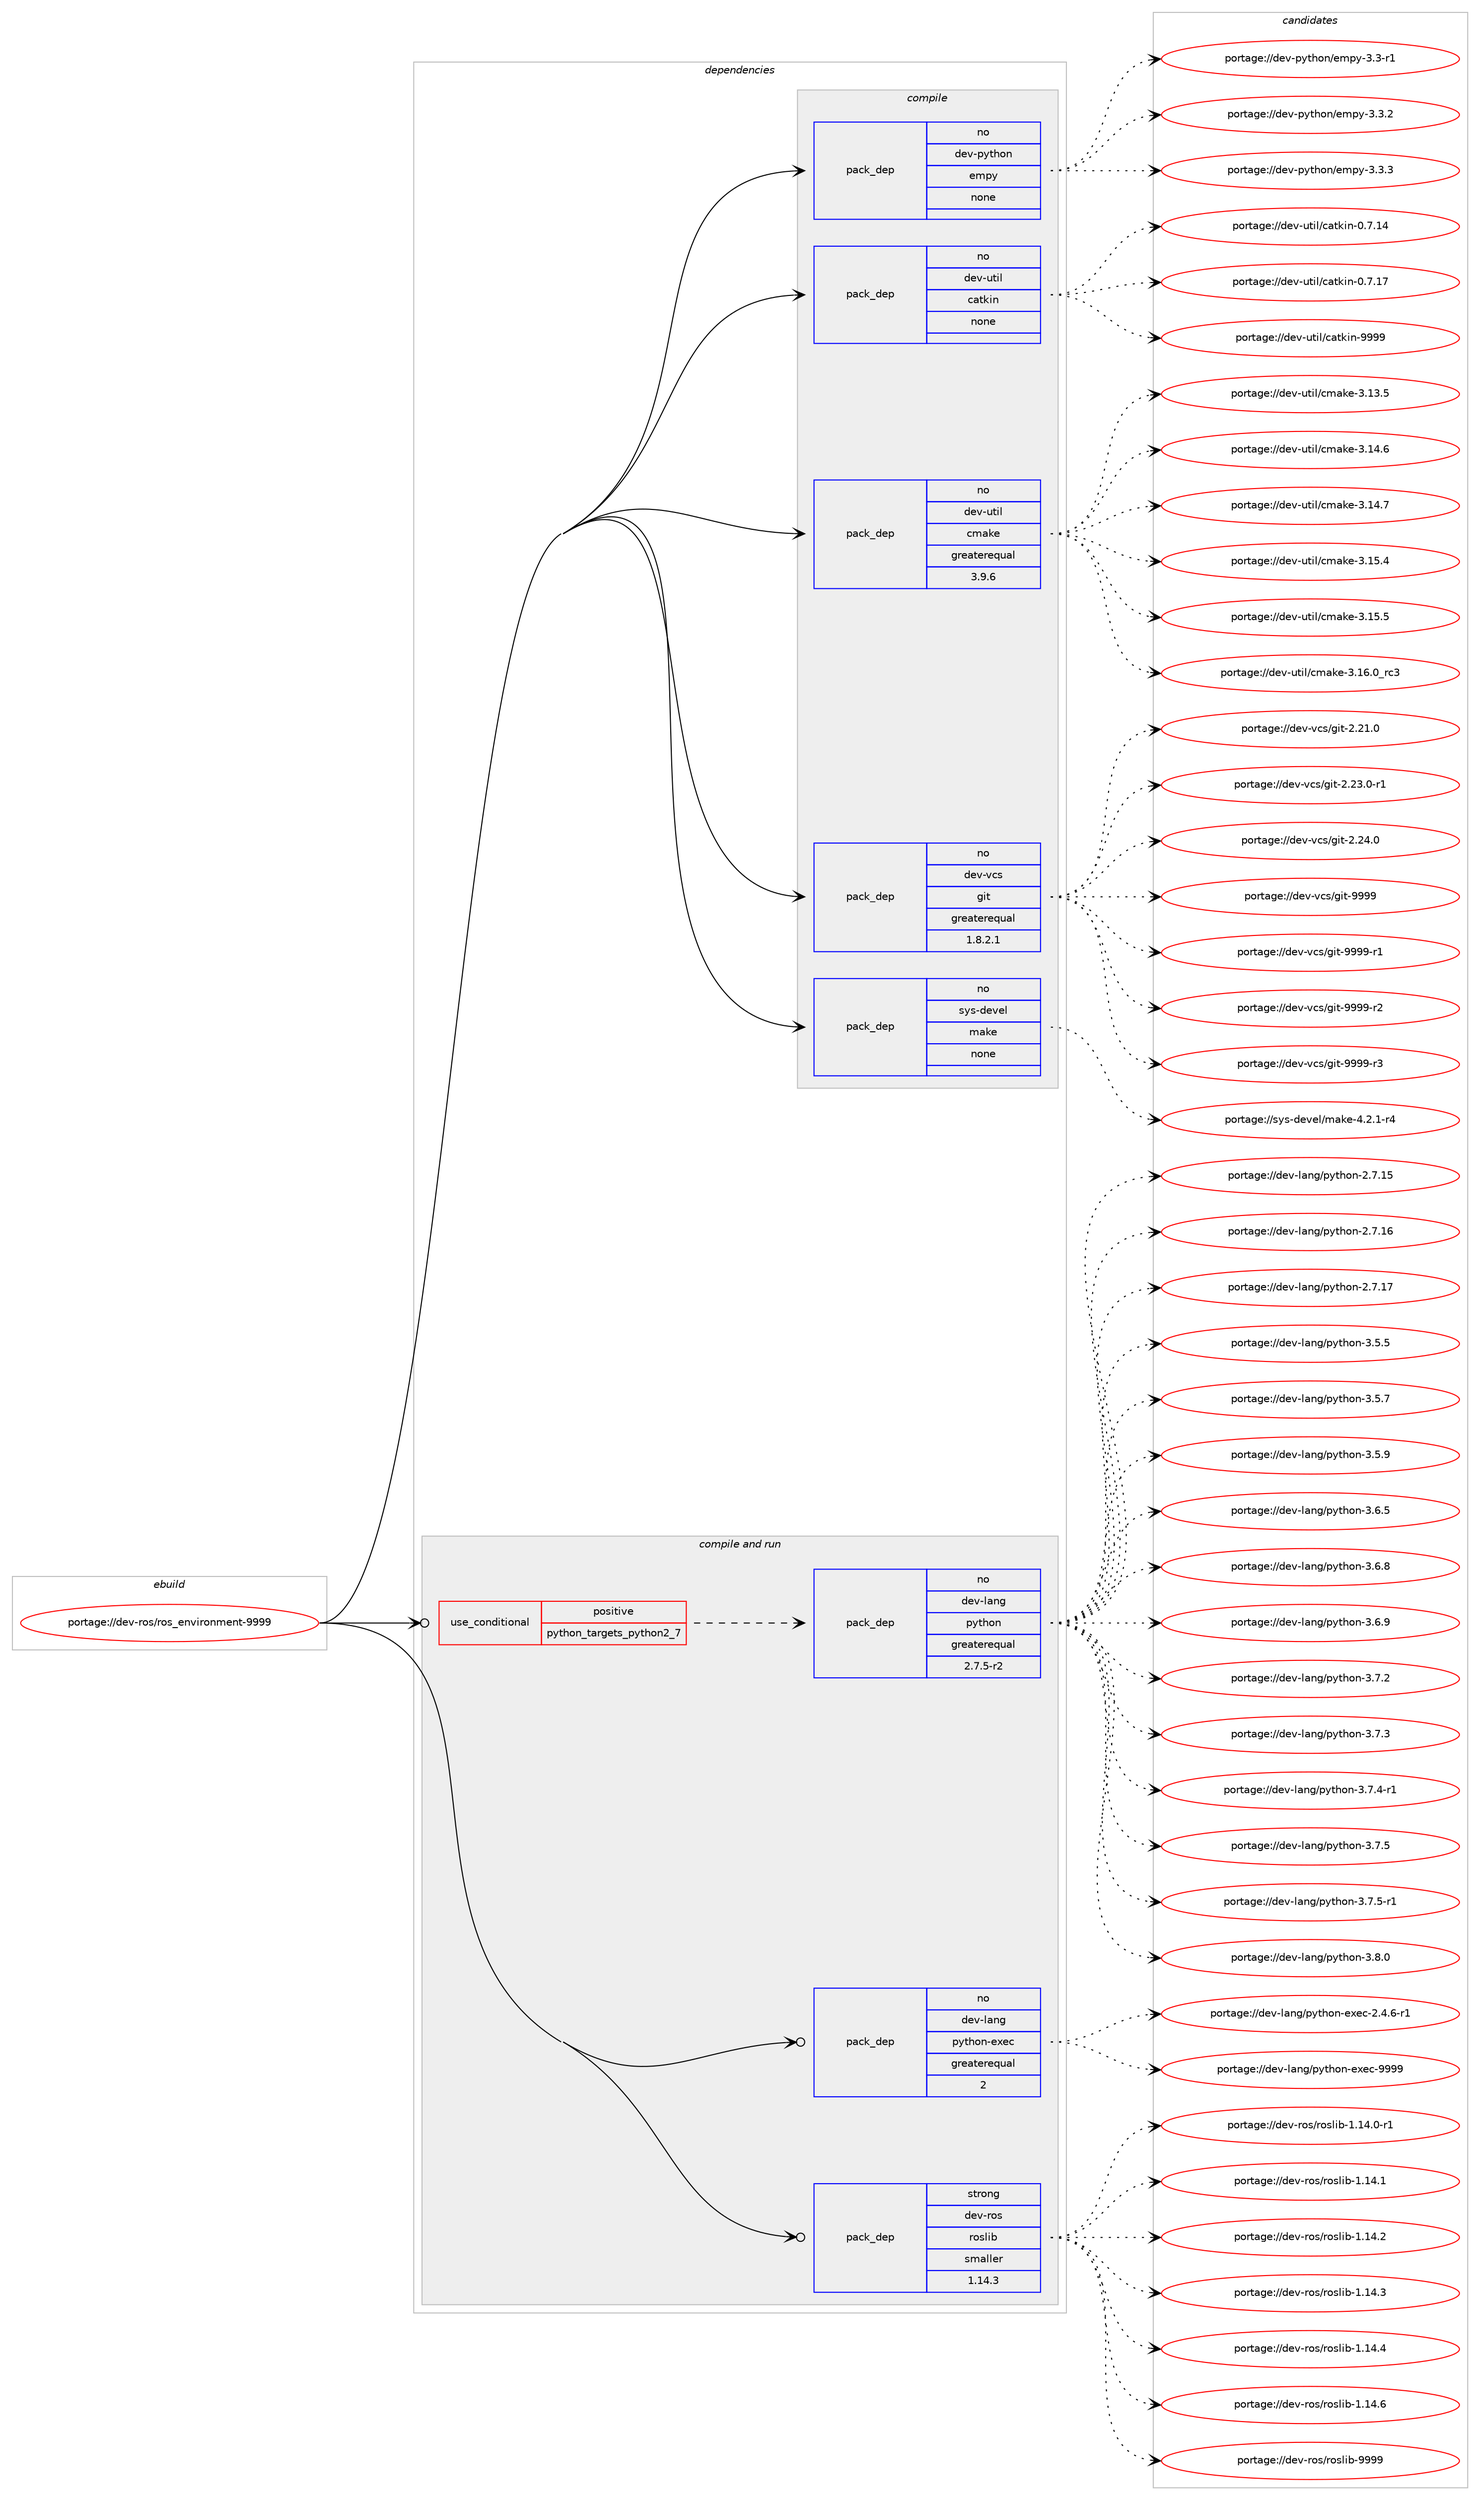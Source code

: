 digraph prolog {

# *************
# Graph options
# *************

newrank=true;
concentrate=true;
compound=true;
graph [rankdir=LR,fontname=Helvetica,fontsize=10,ranksep=1.5];#, ranksep=2.5, nodesep=0.2];
edge  [arrowhead=vee];
node  [fontname=Helvetica,fontsize=10];

# **********
# The ebuild
# **********

subgraph cluster_leftcol {
color=gray;
rank=same;
label=<<i>ebuild</i>>;
id [label="portage://dev-ros/ros_environment-9999", color=red, width=4, href="../dev-ros/ros_environment-9999.svg"];
}

# ****************
# The dependencies
# ****************

subgraph cluster_midcol {
color=gray;
label=<<i>dependencies</i>>;
subgraph cluster_compile {
fillcolor="#eeeeee";
style=filled;
label=<<i>compile</i>>;
subgraph pack147748 {
dependency194888 [label=<<TABLE BORDER="0" CELLBORDER="1" CELLSPACING="0" CELLPADDING="4" WIDTH="220"><TR><TD ROWSPAN="6" CELLPADDING="30">pack_dep</TD></TR><TR><TD WIDTH="110">no</TD></TR><TR><TD>dev-python</TD></TR><TR><TD>empy</TD></TR><TR><TD>none</TD></TR><TR><TD></TD></TR></TABLE>>, shape=none, color=blue];
}
id:e -> dependency194888:w [weight=20,style="solid",arrowhead="vee"];
subgraph pack147749 {
dependency194889 [label=<<TABLE BORDER="0" CELLBORDER="1" CELLSPACING="0" CELLPADDING="4" WIDTH="220"><TR><TD ROWSPAN="6" CELLPADDING="30">pack_dep</TD></TR><TR><TD WIDTH="110">no</TD></TR><TR><TD>dev-util</TD></TR><TR><TD>catkin</TD></TR><TR><TD>none</TD></TR><TR><TD></TD></TR></TABLE>>, shape=none, color=blue];
}
id:e -> dependency194889:w [weight=20,style="solid",arrowhead="vee"];
subgraph pack147750 {
dependency194890 [label=<<TABLE BORDER="0" CELLBORDER="1" CELLSPACING="0" CELLPADDING="4" WIDTH="220"><TR><TD ROWSPAN="6" CELLPADDING="30">pack_dep</TD></TR><TR><TD WIDTH="110">no</TD></TR><TR><TD>dev-util</TD></TR><TR><TD>cmake</TD></TR><TR><TD>greaterequal</TD></TR><TR><TD>3.9.6</TD></TR></TABLE>>, shape=none, color=blue];
}
id:e -> dependency194890:w [weight=20,style="solid",arrowhead="vee"];
subgraph pack147751 {
dependency194891 [label=<<TABLE BORDER="0" CELLBORDER="1" CELLSPACING="0" CELLPADDING="4" WIDTH="220"><TR><TD ROWSPAN="6" CELLPADDING="30">pack_dep</TD></TR><TR><TD WIDTH="110">no</TD></TR><TR><TD>dev-vcs</TD></TR><TR><TD>git</TD></TR><TR><TD>greaterequal</TD></TR><TR><TD>1.8.2.1</TD></TR></TABLE>>, shape=none, color=blue];
}
id:e -> dependency194891:w [weight=20,style="solid",arrowhead="vee"];
subgraph pack147752 {
dependency194892 [label=<<TABLE BORDER="0" CELLBORDER="1" CELLSPACING="0" CELLPADDING="4" WIDTH="220"><TR><TD ROWSPAN="6" CELLPADDING="30">pack_dep</TD></TR><TR><TD WIDTH="110">no</TD></TR><TR><TD>sys-devel</TD></TR><TR><TD>make</TD></TR><TR><TD>none</TD></TR><TR><TD></TD></TR></TABLE>>, shape=none, color=blue];
}
id:e -> dependency194892:w [weight=20,style="solid",arrowhead="vee"];
}
subgraph cluster_compileandrun {
fillcolor="#eeeeee";
style=filled;
label=<<i>compile and run</i>>;
subgraph cond43712 {
dependency194893 [label=<<TABLE BORDER="0" CELLBORDER="1" CELLSPACING="0" CELLPADDING="4"><TR><TD ROWSPAN="3" CELLPADDING="10">use_conditional</TD></TR><TR><TD>positive</TD></TR><TR><TD>python_targets_python2_7</TD></TR></TABLE>>, shape=none, color=red];
subgraph pack147753 {
dependency194894 [label=<<TABLE BORDER="0" CELLBORDER="1" CELLSPACING="0" CELLPADDING="4" WIDTH="220"><TR><TD ROWSPAN="6" CELLPADDING="30">pack_dep</TD></TR><TR><TD WIDTH="110">no</TD></TR><TR><TD>dev-lang</TD></TR><TR><TD>python</TD></TR><TR><TD>greaterequal</TD></TR><TR><TD>2.7.5-r2</TD></TR></TABLE>>, shape=none, color=blue];
}
dependency194893:e -> dependency194894:w [weight=20,style="dashed",arrowhead="vee"];
}
id:e -> dependency194893:w [weight=20,style="solid",arrowhead="odotvee"];
subgraph pack147754 {
dependency194895 [label=<<TABLE BORDER="0" CELLBORDER="1" CELLSPACING="0" CELLPADDING="4" WIDTH="220"><TR><TD ROWSPAN="6" CELLPADDING="30">pack_dep</TD></TR><TR><TD WIDTH="110">no</TD></TR><TR><TD>dev-lang</TD></TR><TR><TD>python-exec</TD></TR><TR><TD>greaterequal</TD></TR><TR><TD>2</TD></TR></TABLE>>, shape=none, color=blue];
}
id:e -> dependency194895:w [weight=20,style="solid",arrowhead="odotvee"];
subgraph pack147755 {
dependency194896 [label=<<TABLE BORDER="0" CELLBORDER="1" CELLSPACING="0" CELLPADDING="4" WIDTH="220"><TR><TD ROWSPAN="6" CELLPADDING="30">pack_dep</TD></TR><TR><TD WIDTH="110">strong</TD></TR><TR><TD>dev-ros</TD></TR><TR><TD>roslib</TD></TR><TR><TD>smaller</TD></TR><TR><TD>1.14.3</TD></TR></TABLE>>, shape=none, color=blue];
}
id:e -> dependency194896:w [weight=20,style="solid",arrowhead="odotvee"];
}
subgraph cluster_run {
fillcolor="#eeeeee";
style=filled;
label=<<i>run</i>>;
}
}

# **************
# The candidates
# **************

subgraph cluster_choices {
rank=same;
color=gray;
label=<<i>candidates</i>>;

subgraph choice147748 {
color=black;
nodesep=1;
choiceportage1001011184511212111610411111047101109112121455146514511449 [label="portage://dev-python/empy-3.3-r1", color=red, width=4,href="../dev-python/empy-3.3-r1.svg"];
choiceportage1001011184511212111610411111047101109112121455146514650 [label="portage://dev-python/empy-3.3.2", color=red, width=4,href="../dev-python/empy-3.3.2.svg"];
choiceportage1001011184511212111610411111047101109112121455146514651 [label="portage://dev-python/empy-3.3.3", color=red, width=4,href="../dev-python/empy-3.3.3.svg"];
dependency194888:e -> choiceportage1001011184511212111610411111047101109112121455146514511449:w [style=dotted,weight="100"];
dependency194888:e -> choiceportage1001011184511212111610411111047101109112121455146514650:w [style=dotted,weight="100"];
dependency194888:e -> choiceportage1001011184511212111610411111047101109112121455146514651:w [style=dotted,weight="100"];
}
subgraph choice147749 {
color=black;
nodesep=1;
choiceportage1001011184511711610510847999711610710511045484655464952 [label="portage://dev-util/catkin-0.7.14", color=red, width=4,href="../dev-util/catkin-0.7.14.svg"];
choiceportage1001011184511711610510847999711610710511045484655464955 [label="portage://dev-util/catkin-0.7.17", color=red, width=4,href="../dev-util/catkin-0.7.17.svg"];
choiceportage100101118451171161051084799971161071051104557575757 [label="portage://dev-util/catkin-9999", color=red, width=4,href="../dev-util/catkin-9999.svg"];
dependency194889:e -> choiceportage1001011184511711610510847999711610710511045484655464952:w [style=dotted,weight="100"];
dependency194889:e -> choiceportage1001011184511711610510847999711610710511045484655464955:w [style=dotted,weight="100"];
dependency194889:e -> choiceportage100101118451171161051084799971161071051104557575757:w [style=dotted,weight="100"];
}
subgraph choice147750 {
color=black;
nodesep=1;
choiceportage1001011184511711610510847991099710710145514649514653 [label="portage://dev-util/cmake-3.13.5", color=red, width=4,href="../dev-util/cmake-3.13.5.svg"];
choiceportage1001011184511711610510847991099710710145514649524654 [label="portage://dev-util/cmake-3.14.6", color=red, width=4,href="../dev-util/cmake-3.14.6.svg"];
choiceportage1001011184511711610510847991099710710145514649524655 [label="portage://dev-util/cmake-3.14.7", color=red, width=4,href="../dev-util/cmake-3.14.7.svg"];
choiceportage1001011184511711610510847991099710710145514649534652 [label="portage://dev-util/cmake-3.15.4", color=red, width=4,href="../dev-util/cmake-3.15.4.svg"];
choiceportage1001011184511711610510847991099710710145514649534653 [label="portage://dev-util/cmake-3.15.5", color=red, width=4,href="../dev-util/cmake-3.15.5.svg"];
choiceportage1001011184511711610510847991099710710145514649544648951149951 [label="portage://dev-util/cmake-3.16.0_rc3", color=red, width=4,href="../dev-util/cmake-3.16.0_rc3.svg"];
dependency194890:e -> choiceportage1001011184511711610510847991099710710145514649514653:w [style=dotted,weight="100"];
dependency194890:e -> choiceportage1001011184511711610510847991099710710145514649524654:w [style=dotted,weight="100"];
dependency194890:e -> choiceportage1001011184511711610510847991099710710145514649524655:w [style=dotted,weight="100"];
dependency194890:e -> choiceportage1001011184511711610510847991099710710145514649534652:w [style=dotted,weight="100"];
dependency194890:e -> choiceportage1001011184511711610510847991099710710145514649534653:w [style=dotted,weight="100"];
dependency194890:e -> choiceportage1001011184511711610510847991099710710145514649544648951149951:w [style=dotted,weight="100"];
}
subgraph choice147751 {
color=black;
nodesep=1;
choiceportage10010111845118991154710310511645504650494648 [label="portage://dev-vcs/git-2.21.0", color=red, width=4,href="../dev-vcs/git-2.21.0.svg"];
choiceportage100101118451189911547103105116455046505146484511449 [label="portage://dev-vcs/git-2.23.0-r1", color=red, width=4,href="../dev-vcs/git-2.23.0-r1.svg"];
choiceportage10010111845118991154710310511645504650524648 [label="portage://dev-vcs/git-2.24.0", color=red, width=4,href="../dev-vcs/git-2.24.0.svg"];
choiceportage1001011184511899115471031051164557575757 [label="portage://dev-vcs/git-9999", color=red, width=4,href="../dev-vcs/git-9999.svg"];
choiceportage10010111845118991154710310511645575757574511449 [label="portage://dev-vcs/git-9999-r1", color=red, width=4,href="../dev-vcs/git-9999-r1.svg"];
choiceportage10010111845118991154710310511645575757574511450 [label="portage://dev-vcs/git-9999-r2", color=red, width=4,href="../dev-vcs/git-9999-r2.svg"];
choiceportage10010111845118991154710310511645575757574511451 [label="portage://dev-vcs/git-9999-r3", color=red, width=4,href="../dev-vcs/git-9999-r3.svg"];
dependency194891:e -> choiceportage10010111845118991154710310511645504650494648:w [style=dotted,weight="100"];
dependency194891:e -> choiceportage100101118451189911547103105116455046505146484511449:w [style=dotted,weight="100"];
dependency194891:e -> choiceportage10010111845118991154710310511645504650524648:w [style=dotted,weight="100"];
dependency194891:e -> choiceportage1001011184511899115471031051164557575757:w [style=dotted,weight="100"];
dependency194891:e -> choiceportage10010111845118991154710310511645575757574511449:w [style=dotted,weight="100"];
dependency194891:e -> choiceportage10010111845118991154710310511645575757574511450:w [style=dotted,weight="100"];
dependency194891:e -> choiceportage10010111845118991154710310511645575757574511451:w [style=dotted,weight="100"];
}
subgraph choice147752 {
color=black;
nodesep=1;
choiceportage1151211154510010111810110847109971071014552465046494511452 [label="portage://sys-devel/make-4.2.1-r4", color=red, width=4,href="../sys-devel/make-4.2.1-r4.svg"];
dependency194892:e -> choiceportage1151211154510010111810110847109971071014552465046494511452:w [style=dotted,weight="100"];
}
subgraph choice147753 {
color=black;
nodesep=1;
choiceportage10010111845108971101034711212111610411111045504655464953 [label="portage://dev-lang/python-2.7.15", color=red, width=4,href="../dev-lang/python-2.7.15.svg"];
choiceportage10010111845108971101034711212111610411111045504655464954 [label="portage://dev-lang/python-2.7.16", color=red, width=4,href="../dev-lang/python-2.7.16.svg"];
choiceportage10010111845108971101034711212111610411111045504655464955 [label="portage://dev-lang/python-2.7.17", color=red, width=4,href="../dev-lang/python-2.7.17.svg"];
choiceportage100101118451089711010347112121116104111110455146534653 [label="portage://dev-lang/python-3.5.5", color=red, width=4,href="../dev-lang/python-3.5.5.svg"];
choiceportage100101118451089711010347112121116104111110455146534655 [label="portage://dev-lang/python-3.5.7", color=red, width=4,href="../dev-lang/python-3.5.7.svg"];
choiceportage100101118451089711010347112121116104111110455146534657 [label="portage://dev-lang/python-3.5.9", color=red, width=4,href="../dev-lang/python-3.5.9.svg"];
choiceportage100101118451089711010347112121116104111110455146544653 [label="portage://dev-lang/python-3.6.5", color=red, width=4,href="../dev-lang/python-3.6.5.svg"];
choiceportage100101118451089711010347112121116104111110455146544656 [label="portage://dev-lang/python-3.6.8", color=red, width=4,href="../dev-lang/python-3.6.8.svg"];
choiceportage100101118451089711010347112121116104111110455146544657 [label="portage://dev-lang/python-3.6.9", color=red, width=4,href="../dev-lang/python-3.6.9.svg"];
choiceportage100101118451089711010347112121116104111110455146554650 [label="portage://dev-lang/python-3.7.2", color=red, width=4,href="../dev-lang/python-3.7.2.svg"];
choiceportage100101118451089711010347112121116104111110455146554651 [label="portage://dev-lang/python-3.7.3", color=red, width=4,href="../dev-lang/python-3.7.3.svg"];
choiceportage1001011184510897110103471121211161041111104551465546524511449 [label="portage://dev-lang/python-3.7.4-r1", color=red, width=4,href="../dev-lang/python-3.7.4-r1.svg"];
choiceportage100101118451089711010347112121116104111110455146554653 [label="portage://dev-lang/python-3.7.5", color=red, width=4,href="../dev-lang/python-3.7.5.svg"];
choiceportage1001011184510897110103471121211161041111104551465546534511449 [label="portage://dev-lang/python-3.7.5-r1", color=red, width=4,href="../dev-lang/python-3.7.5-r1.svg"];
choiceportage100101118451089711010347112121116104111110455146564648 [label="portage://dev-lang/python-3.8.0", color=red, width=4,href="../dev-lang/python-3.8.0.svg"];
dependency194894:e -> choiceportage10010111845108971101034711212111610411111045504655464953:w [style=dotted,weight="100"];
dependency194894:e -> choiceportage10010111845108971101034711212111610411111045504655464954:w [style=dotted,weight="100"];
dependency194894:e -> choiceportage10010111845108971101034711212111610411111045504655464955:w [style=dotted,weight="100"];
dependency194894:e -> choiceportage100101118451089711010347112121116104111110455146534653:w [style=dotted,weight="100"];
dependency194894:e -> choiceportage100101118451089711010347112121116104111110455146534655:w [style=dotted,weight="100"];
dependency194894:e -> choiceportage100101118451089711010347112121116104111110455146534657:w [style=dotted,weight="100"];
dependency194894:e -> choiceportage100101118451089711010347112121116104111110455146544653:w [style=dotted,weight="100"];
dependency194894:e -> choiceportage100101118451089711010347112121116104111110455146544656:w [style=dotted,weight="100"];
dependency194894:e -> choiceportage100101118451089711010347112121116104111110455146544657:w [style=dotted,weight="100"];
dependency194894:e -> choiceportage100101118451089711010347112121116104111110455146554650:w [style=dotted,weight="100"];
dependency194894:e -> choiceportage100101118451089711010347112121116104111110455146554651:w [style=dotted,weight="100"];
dependency194894:e -> choiceportage1001011184510897110103471121211161041111104551465546524511449:w [style=dotted,weight="100"];
dependency194894:e -> choiceportage100101118451089711010347112121116104111110455146554653:w [style=dotted,weight="100"];
dependency194894:e -> choiceportage1001011184510897110103471121211161041111104551465546534511449:w [style=dotted,weight="100"];
dependency194894:e -> choiceportage100101118451089711010347112121116104111110455146564648:w [style=dotted,weight="100"];
}
subgraph choice147754 {
color=black;
nodesep=1;
choiceportage10010111845108971101034711212111610411111045101120101994550465246544511449 [label="portage://dev-lang/python-exec-2.4.6-r1", color=red, width=4,href="../dev-lang/python-exec-2.4.6-r1.svg"];
choiceportage10010111845108971101034711212111610411111045101120101994557575757 [label="portage://dev-lang/python-exec-9999", color=red, width=4,href="../dev-lang/python-exec-9999.svg"];
dependency194895:e -> choiceportage10010111845108971101034711212111610411111045101120101994550465246544511449:w [style=dotted,weight="100"];
dependency194895:e -> choiceportage10010111845108971101034711212111610411111045101120101994557575757:w [style=dotted,weight="100"];
}
subgraph choice147755 {
color=black;
nodesep=1;
choiceportage100101118451141111154711411111510810598454946495246484511449 [label="portage://dev-ros/roslib-1.14.0-r1", color=red, width=4,href="../dev-ros/roslib-1.14.0-r1.svg"];
choiceportage10010111845114111115471141111151081059845494649524649 [label="portage://dev-ros/roslib-1.14.1", color=red, width=4,href="../dev-ros/roslib-1.14.1.svg"];
choiceportage10010111845114111115471141111151081059845494649524650 [label="portage://dev-ros/roslib-1.14.2", color=red, width=4,href="../dev-ros/roslib-1.14.2.svg"];
choiceportage10010111845114111115471141111151081059845494649524651 [label="portage://dev-ros/roslib-1.14.3", color=red, width=4,href="../dev-ros/roslib-1.14.3.svg"];
choiceportage10010111845114111115471141111151081059845494649524652 [label="portage://dev-ros/roslib-1.14.4", color=red, width=4,href="../dev-ros/roslib-1.14.4.svg"];
choiceportage10010111845114111115471141111151081059845494649524654 [label="portage://dev-ros/roslib-1.14.6", color=red, width=4,href="../dev-ros/roslib-1.14.6.svg"];
choiceportage1001011184511411111547114111115108105984557575757 [label="portage://dev-ros/roslib-9999", color=red, width=4,href="../dev-ros/roslib-9999.svg"];
dependency194896:e -> choiceportage100101118451141111154711411111510810598454946495246484511449:w [style=dotted,weight="100"];
dependency194896:e -> choiceportage10010111845114111115471141111151081059845494649524649:w [style=dotted,weight="100"];
dependency194896:e -> choiceportage10010111845114111115471141111151081059845494649524650:w [style=dotted,weight="100"];
dependency194896:e -> choiceportage10010111845114111115471141111151081059845494649524651:w [style=dotted,weight="100"];
dependency194896:e -> choiceportage10010111845114111115471141111151081059845494649524652:w [style=dotted,weight="100"];
dependency194896:e -> choiceportage10010111845114111115471141111151081059845494649524654:w [style=dotted,weight="100"];
dependency194896:e -> choiceportage1001011184511411111547114111115108105984557575757:w [style=dotted,weight="100"];
}
}

}
